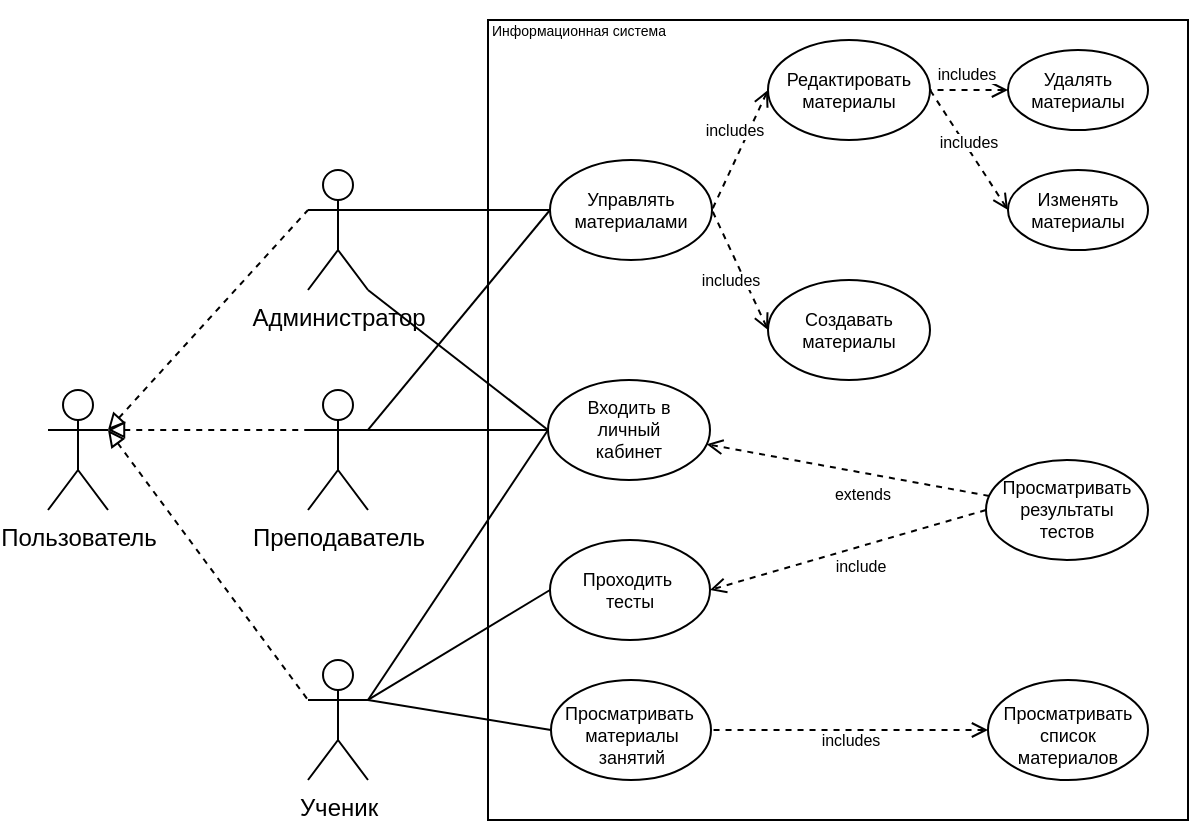 <mxfile version="26.2.10">
  <diagram name="Страница — 1" id="2bd6GUBVNUzbJp2V59av">
    <mxGraphModel dx="981" dy="550" grid="1" gridSize="10" guides="1" tooltips="1" connect="1" arrows="1" fold="1" page="1" pageScale="1" pageWidth="827" pageHeight="1169" math="0" shadow="0">
      <root>
        <mxCell id="0" />
        <mxCell id="1" parent="0" />
        <mxCell id="ELH_EoFufX17akkv9xCp-1" value="" style="rounded=0;whiteSpace=wrap;html=1;movable=0;resizable=0;rotatable=0;deletable=0;editable=0;locked=1;connectable=0;" vertex="1" parent="1">
          <mxGeometry x="270" y="350" width="350" height="400" as="geometry" />
        </mxCell>
        <mxCell id="ELH_EoFufX17akkv9xCp-2" value="Пользователь" style="shape=umlActor;verticalLabelPosition=bottom;verticalAlign=top;html=1;outlineConnect=0;" vertex="1" parent="1">
          <mxGeometry x="50" y="535" width="30" height="60" as="geometry" />
        </mxCell>
        <mxCell id="ELH_EoFufX17akkv9xCp-8" value="Просматривать&amp;nbsp;&lt;br&gt;материалы&lt;br&gt;занятий" style="ellipse;whiteSpace=wrap;html=1;fontSize=9;align=center;spacing=2;spacingTop=5;" vertex="1" parent="1">
          <mxGeometry x="301.5" y="680" width="80" height="50" as="geometry" />
        </mxCell>
        <mxCell id="ELH_EoFufX17akkv9xCp-11" value="Администратор" style="shape=umlActor;verticalLabelPosition=bottom;verticalAlign=top;html=1;outlineConnect=0;" vertex="1" parent="1">
          <mxGeometry x="180" y="425" width="30" height="60" as="geometry" />
        </mxCell>
        <mxCell id="ELH_EoFufX17akkv9xCp-13" value="" style="endArrow=none;dashed=1;html=1;rounded=0;exitX=1;exitY=0.333;exitDx=0;exitDy=0;exitPerimeter=0;entryX=0;entryY=0.333;entryDx=0;entryDy=0;entryPerimeter=0;startArrow=block;startFill=0;strokeColor=default;align=center;verticalAlign=middle;fontFamily=Helvetica;fontSize=11;fontColor=default;labelBackgroundColor=default;" edge="1" parent="1" source="ELH_EoFufX17akkv9xCp-2" target="ELH_EoFufX17akkv9xCp-11">
          <mxGeometry width="50" height="50" relative="1" as="geometry">
            <mxPoint x="130" y="500" as="sourcePoint" />
            <mxPoint x="170" y="460" as="targetPoint" />
          </mxGeometry>
        </mxCell>
        <mxCell id="ELH_EoFufX17akkv9xCp-14" value="Преподаватель" style="shape=umlActor;verticalLabelPosition=bottom;verticalAlign=top;html=1;outlineConnect=0;" vertex="1" parent="1">
          <mxGeometry x="180" y="535" width="30" height="60" as="geometry" />
        </mxCell>
        <mxCell id="ELH_EoFufX17akkv9xCp-15" value="Ученик" style="shape=umlActor;verticalLabelPosition=bottom;verticalAlign=top;html=1;outlineConnect=0;" vertex="1" parent="1">
          <mxGeometry x="180" y="670" width="30" height="60" as="geometry" />
        </mxCell>
        <mxCell id="ELH_EoFufX17akkv9xCp-16" value="" style="endArrow=none;dashed=1;html=1;rounded=0;entryX=0;entryY=0.333;entryDx=0;entryDy=0;entryPerimeter=0;startArrow=block;startFill=0;exitX=1;exitY=0.333;exitDx=0;exitDy=0;exitPerimeter=0;strokeColor=default;align=center;verticalAlign=middle;fontFamily=Helvetica;fontSize=11;fontColor=default;labelBackgroundColor=default;" edge="1" parent="1" source="ELH_EoFufX17akkv9xCp-2" target="ELH_EoFufX17akkv9xCp-14">
          <mxGeometry width="50" height="50" relative="1" as="geometry">
            <mxPoint x="100" y="560" as="sourcePoint" />
            <mxPoint x="190" y="300" as="targetPoint" />
          </mxGeometry>
        </mxCell>
        <mxCell id="ELH_EoFufX17akkv9xCp-17" value="" style="endArrow=none;dashed=1;html=1;rounded=0;entryX=0;entryY=0.333;entryDx=0;entryDy=0;entryPerimeter=0;startArrow=block;startFill=0;exitX=1;exitY=0.333;exitDx=0;exitDy=0;exitPerimeter=0;" edge="1" parent="1" source="ELH_EoFufX17akkv9xCp-2" target="ELH_EoFufX17akkv9xCp-15">
          <mxGeometry width="50" height="50" relative="1" as="geometry">
            <mxPoint x="90" y="565" as="sourcePoint" />
            <mxPoint x="190" y="545" as="targetPoint" />
          </mxGeometry>
        </mxCell>
        <mxCell id="ELH_EoFufX17akkv9xCp-18" value="" style="endArrow=none;html=1;rounded=0;exitX=1;exitY=0.333;exitDx=0;exitDy=0;exitPerimeter=0;entryX=0;entryY=0.5;entryDx=0;entryDy=0;" edge="1" parent="1" source="ELH_EoFufX17akkv9xCp-15" target="ELH_EoFufX17akkv9xCp-8">
          <mxGeometry width="50" height="50" relative="1" as="geometry">
            <mxPoint x="220" y="800" as="sourcePoint" />
            <mxPoint x="270" y="750" as="targetPoint" />
          </mxGeometry>
        </mxCell>
        <mxCell id="ELH_EoFufX17akkv9xCp-19" value="Проходить&amp;nbsp;&lt;br&gt;тесты" style="ellipse;whiteSpace=wrap;html=1;fontSize=9;" vertex="1" parent="1">
          <mxGeometry x="301" y="610" width="80" height="50" as="geometry" />
        </mxCell>
        <mxCell id="ELH_EoFufX17akkv9xCp-20" value="" style="endArrow=none;html=1;rounded=0;exitX=1;exitY=0.333;exitDx=0;exitDy=0;exitPerimeter=0;entryX=0;entryY=0.5;entryDx=0;entryDy=0;" edge="1" parent="1" target="ELH_EoFufX17akkv9xCp-19" source="ELH_EoFufX17akkv9xCp-15">
          <mxGeometry width="50" height="50" relative="1" as="geometry">
            <mxPoint x="220" y="720" as="sourcePoint" />
            <mxPoint x="270" y="650" as="targetPoint" />
          </mxGeometry>
        </mxCell>
        <mxCell id="ELH_EoFufX17akkv9xCp-21" value="Входить в&lt;br&gt;личный &lt;br&gt;кабинет" style="ellipse;whiteSpace=wrap;html=1;fontSize=9;" vertex="1" parent="1">
          <mxGeometry x="300" y="530" width="81" height="50" as="geometry" />
        </mxCell>
        <mxCell id="ELH_EoFufX17akkv9xCp-22" value="" style="endArrow=none;html=1;rounded=0;exitX=1;exitY=0.333;exitDx=0;exitDy=0;exitPerimeter=0;entryX=0;entryY=0.5;entryDx=0;entryDy=0;" edge="1" parent="1" source="ELH_EoFufX17akkv9xCp-15" target="ELH_EoFufX17akkv9xCp-21">
          <mxGeometry width="50" height="50" relative="1" as="geometry">
            <mxPoint x="230" y="830" as="sourcePoint" />
            <mxPoint x="309" y="795" as="targetPoint" />
          </mxGeometry>
        </mxCell>
        <mxCell id="ELH_EoFufX17akkv9xCp-24" value="" style="endArrow=none;html=1;rounded=0;exitX=1;exitY=0.333;exitDx=0;exitDy=0;exitPerimeter=0;entryX=0;entryY=0.5;entryDx=0;entryDy=0;" edge="1" parent="1" source="ELH_EoFufX17akkv9xCp-14" target="ELH_EoFufX17akkv9xCp-21">
          <mxGeometry width="50" height="50" relative="1" as="geometry">
            <mxPoint x="230" y="830" as="sourcePoint" />
            <mxPoint x="309" y="735" as="targetPoint" />
          </mxGeometry>
        </mxCell>
        <mxCell id="ELH_EoFufX17akkv9xCp-25" value="" style="endArrow=none;html=1;rounded=0;entryX=0;entryY=0.5;entryDx=0;entryDy=0;exitX=1;exitY=1;exitDx=0;exitDy=0;exitPerimeter=0;" edge="1" parent="1" source="ELH_EoFufX17akkv9xCp-11" target="ELH_EoFufX17akkv9xCp-21">
          <mxGeometry width="50" height="50" relative="1" as="geometry">
            <mxPoint x="240" y="410" as="sourcePoint" />
            <mxPoint x="309" y="735" as="targetPoint" />
          </mxGeometry>
        </mxCell>
        <mxCell id="ELH_EoFufX17akkv9xCp-28" value="" style="rounded=0;orthogonalLoop=1;jettySize=auto;dashed=1;html=1;endArrow=open;startFill=0;startArrow=none;endFill=0;" edge="1" parent="1" source="ELH_EoFufX17akkv9xCp-27" target="ELH_EoFufX17akkv9xCp-21">
          <mxGeometry relative="1" as="geometry" />
        </mxCell>
        <mxCell id="ELH_EoFufX17akkv9xCp-29" value="extends" style="edgeLabel;html=1;align=center;verticalAlign=middle;resizable=0;points=[];fontSize=8;" vertex="1" connectable="0" parent="ELH_EoFufX17akkv9xCp-28">
          <mxGeometry x="-0.114" y="-1" relative="1" as="geometry">
            <mxPoint x="-2" y="11" as="offset" />
          </mxGeometry>
        </mxCell>
        <mxCell id="ELH_EoFufX17akkv9xCp-27" value="Просматривать&lt;br&gt;результаты&lt;br&gt;тестов" style="ellipse;whiteSpace=wrap;html=1;fontSize=9;" vertex="1" parent="1">
          <mxGeometry x="519" y="570" width="81" height="50" as="geometry" />
        </mxCell>
        <mxCell id="ELH_EoFufX17akkv9xCp-30" value="Просматривать&lt;br&gt;список&lt;br&gt;материалов" style="ellipse;whiteSpace=wrap;html=1;fontSize=9;align=center;spacing=2;spacingTop=5;" vertex="1" parent="1">
          <mxGeometry x="520" y="680" width="80" height="50" as="geometry" />
        </mxCell>
        <mxCell id="ELH_EoFufX17akkv9xCp-50" value="" style="rounded=0;orthogonalLoop=1;jettySize=auto;dashed=1;html=1;endArrow=none;startFill=0;startArrow=open;exitX=0;exitY=0.5;exitDx=0;exitDy=0;entryX=1;entryY=0.5;entryDx=0;entryDy=0;" edge="1" parent="1" source="ELH_EoFufX17akkv9xCp-30" target="ELH_EoFufX17akkv9xCp-8">
          <mxGeometry relative="1" as="geometry">
            <mxPoint x="461" y="760" as="sourcePoint" />
            <mxPoint x="410" y="715" as="targetPoint" />
          </mxGeometry>
        </mxCell>
        <mxCell id="ELH_EoFufX17akkv9xCp-51" value="includes" style="edgeLabel;html=1;align=center;verticalAlign=middle;resizable=0;points=[];fontSize=8;" vertex="1" connectable="0" parent="ELH_EoFufX17akkv9xCp-50">
          <mxGeometry x="-0.114" y="-1" relative="1" as="geometry">
            <mxPoint x="-8" y="6" as="offset" />
          </mxGeometry>
        </mxCell>
        <mxCell id="ELH_EoFufX17akkv9xCp-53" value="" style="rounded=0;orthogonalLoop=1;jettySize=auto;dashed=1;html=1;endArrow=open;startFill=0;startArrow=none;endFill=0;entryX=1;entryY=0.5;entryDx=0;entryDy=0;exitX=0;exitY=0.5;exitDx=0;exitDy=0;" edge="1" parent="1" source="ELH_EoFufX17akkv9xCp-27" target="ELH_EoFufX17akkv9xCp-19">
          <mxGeometry relative="1" as="geometry">
            <mxPoint x="430" y="565" as="sourcePoint" />
            <mxPoint x="391" y="565" as="targetPoint" />
          </mxGeometry>
        </mxCell>
        <mxCell id="ELH_EoFufX17akkv9xCp-54" value="include" style="edgeLabel;html=1;align=center;verticalAlign=middle;resizable=0;points=[];fontSize=8;" vertex="1" connectable="0" parent="ELH_EoFufX17akkv9xCp-53">
          <mxGeometry x="-0.114" y="-1" relative="1" as="geometry">
            <mxPoint x="-2" y="11" as="offset" />
          </mxGeometry>
        </mxCell>
        <mxCell id="ELH_EoFufX17akkv9xCp-55" value="Редактировать&lt;br&gt;материалы" style="ellipse;whiteSpace=wrap;html=1;fontSize=9;" vertex="1" parent="1">
          <mxGeometry x="410" y="360" width="81" height="50" as="geometry" />
        </mxCell>
        <mxCell id="ELH_EoFufX17akkv9xCp-56" value="Создавать&lt;br&gt;материалы" style="ellipse;whiteSpace=wrap;html=1;fontSize=9;" vertex="1" parent="1">
          <mxGeometry x="410" y="480" width="81" height="50" as="geometry" />
        </mxCell>
        <mxCell id="ELH_EoFufX17akkv9xCp-58" value="Изменять&lt;br&gt;материалы" style="ellipse;whiteSpace=wrap;html=1;fontSize=9;" vertex="1" parent="1">
          <mxGeometry x="530" y="425" width="70" height="40" as="geometry" />
        </mxCell>
        <mxCell id="ELH_EoFufX17akkv9xCp-59" value="Удалять&lt;br&gt;материалы" style="ellipse;whiteSpace=wrap;html=1;fontSize=9;" vertex="1" parent="1">
          <mxGeometry x="530" y="365" width="70" height="40" as="geometry" />
        </mxCell>
        <mxCell id="ELH_EoFufX17akkv9xCp-60" value="Управлять&lt;br&gt;материалами" style="ellipse;whiteSpace=wrap;html=1;fontSize=9;" vertex="1" parent="1">
          <mxGeometry x="301" y="420" width="81" height="50" as="geometry" />
        </mxCell>
        <mxCell id="ELH_EoFufX17akkv9xCp-61" value="" style="rounded=0;orthogonalLoop=1;jettySize=auto;dashed=1;html=1;endArrow=none;startFill=0;startArrow=open;exitX=0;exitY=0.5;exitDx=0;exitDy=0;entryX=1;entryY=0.5;entryDx=0;entryDy=0;" edge="1" parent="1" source="ELH_EoFufX17akkv9xCp-55" target="ELH_EoFufX17akkv9xCp-60">
          <mxGeometry relative="1" as="geometry">
            <mxPoint x="410" y="480" as="sourcePoint" />
            <mxPoint x="360" y="480" as="targetPoint" />
          </mxGeometry>
        </mxCell>
        <mxCell id="ELH_EoFufX17akkv9xCp-62" value="includes" style="edgeLabel;html=1;align=center;verticalAlign=middle;resizable=0;points=[];fontSize=8;" vertex="1" connectable="0" parent="ELH_EoFufX17akkv9xCp-61">
          <mxGeometry x="-0.114" y="-1" relative="1" as="geometry">
            <mxPoint x="-4" y="-7" as="offset" />
          </mxGeometry>
        </mxCell>
        <mxCell id="ELH_EoFufX17akkv9xCp-63" value="" style="endArrow=none;html=1;rounded=0;entryX=0;entryY=0.5;entryDx=0;entryDy=0;exitX=1;exitY=0.333;exitDx=0;exitDy=0;exitPerimeter=0;" edge="1" parent="1" source="ELH_EoFufX17akkv9xCp-11" target="ELH_EoFufX17akkv9xCp-60">
          <mxGeometry width="50" height="50" relative="1" as="geometry">
            <mxPoint x="250" y="440" as="sourcePoint" />
            <mxPoint x="330" y="665" as="targetPoint" />
          </mxGeometry>
        </mxCell>
        <mxCell id="ELH_EoFufX17akkv9xCp-64" value="" style="rounded=0;orthogonalLoop=1;jettySize=auto;dashed=1;html=1;endArrow=none;startFill=0;startArrow=open;exitX=0;exitY=0.5;exitDx=0;exitDy=0;entryX=1;entryY=0.5;entryDx=0;entryDy=0;" edge="1" parent="1" source="ELH_EoFufX17akkv9xCp-56" target="ELH_EoFufX17akkv9xCp-60">
          <mxGeometry relative="1" as="geometry">
            <mxPoint x="450" y="415" as="sourcePoint" />
            <mxPoint x="391" y="445" as="targetPoint" />
          </mxGeometry>
        </mxCell>
        <mxCell id="ELH_EoFufX17akkv9xCp-65" value="includes" style="edgeLabel;html=1;align=center;verticalAlign=middle;resizable=0;points=[];fontSize=8;" vertex="1" connectable="0" parent="ELH_EoFufX17akkv9xCp-64">
          <mxGeometry x="-0.114" y="-1" relative="1" as="geometry">
            <mxPoint x="-8" y="2" as="offset" />
          </mxGeometry>
        </mxCell>
        <mxCell id="ELH_EoFufX17akkv9xCp-66" value="" style="rounded=0;orthogonalLoop=1;jettySize=auto;dashed=1;html=1;endArrow=none;startFill=0;startArrow=open;exitX=0;exitY=0.5;exitDx=0;exitDy=0;entryX=1;entryY=0.5;entryDx=0;entryDy=0;" edge="1" parent="1" source="ELH_EoFufX17akkv9xCp-58" target="ELH_EoFufX17akkv9xCp-55">
          <mxGeometry relative="1" as="geometry">
            <mxPoint x="450" y="415" as="sourcePoint" />
            <mxPoint x="391" y="445" as="targetPoint" />
          </mxGeometry>
        </mxCell>
        <mxCell id="ELH_EoFufX17akkv9xCp-67" value="includes" style="edgeLabel;html=1;align=center;verticalAlign=middle;resizable=0;points=[];fontSize=8;" vertex="1" connectable="0" parent="ELH_EoFufX17akkv9xCp-66">
          <mxGeometry x="-0.114" y="-1" relative="1" as="geometry">
            <mxPoint x="-4" y="-7" as="offset" />
          </mxGeometry>
        </mxCell>
        <mxCell id="ELH_EoFufX17akkv9xCp-68" value="" style="rounded=0;orthogonalLoop=1;jettySize=auto;dashed=1;html=1;endArrow=none;startFill=0;startArrow=open;exitX=0;exitY=0.5;exitDx=0;exitDy=0;entryX=1;entryY=0.5;entryDx=0;entryDy=0;" edge="1" parent="1" source="ELH_EoFufX17akkv9xCp-59" target="ELH_EoFufX17akkv9xCp-55">
          <mxGeometry relative="1" as="geometry">
            <mxPoint x="590" y="390" as="sourcePoint" />
            <mxPoint x="531" y="415" as="targetPoint" />
          </mxGeometry>
        </mxCell>
        <mxCell id="ELH_EoFufX17akkv9xCp-69" value="includes" style="edgeLabel;html=1;align=center;verticalAlign=middle;resizable=0;points=[];fontSize=8;" vertex="1" connectable="0" parent="ELH_EoFufX17akkv9xCp-68">
          <mxGeometry x="-0.114" y="-1" relative="1" as="geometry">
            <mxPoint x="-4" y="-7" as="offset" />
          </mxGeometry>
        </mxCell>
        <mxCell id="ELH_EoFufX17akkv9xCp-93" value="" style="endArrow=none;html=1;rounded=0;exitX=1;exitY=0.333;exitDx=0;exitDy=0;exitPerimeter=0;entryX=0;entryY=0.5;entryDx=0;entryDy=0;" edge="1" parent="1" source="ELH_EoFufX17akkv9xCp-14" target="ELH_EoFufX17akkv9xCp-60">
          <mxGeometry width="50" height="50" relative="1" as="geometry">
            <mxPoint x="220" y="529.6" as="sourcePoint" />
            <mxPoint x="300" y="529.6" as="targetPoint" />
          </mxGeometry>
        </mxCell>
        <mxCell id="ELH_EoFufX17akkv9xCp-94" value="&lt;font style=&quot;font-size: 7px;&quot;&gt;Информаци&lt;span style=&quot;background-color: transparent; color: light-dark(rgb(0, 0, 0), rgb(255, 255, 255));&quot;&gt;онная система&lt;/span&gt;&lt;/font&gt;" style="text;html=1;align=left;verticalAlign=top;whiteSpace=wrap;rounded=0;labelPosition=center;verticalLabelPosition=middle;" vertex="1" parent="1">
          <mxGeometry x="270" y="340" width="100" height="10" as="geometry" />
        </mxCell>
      </root>
    </mxGraphModel>
  </diagram>
</mxfile>
